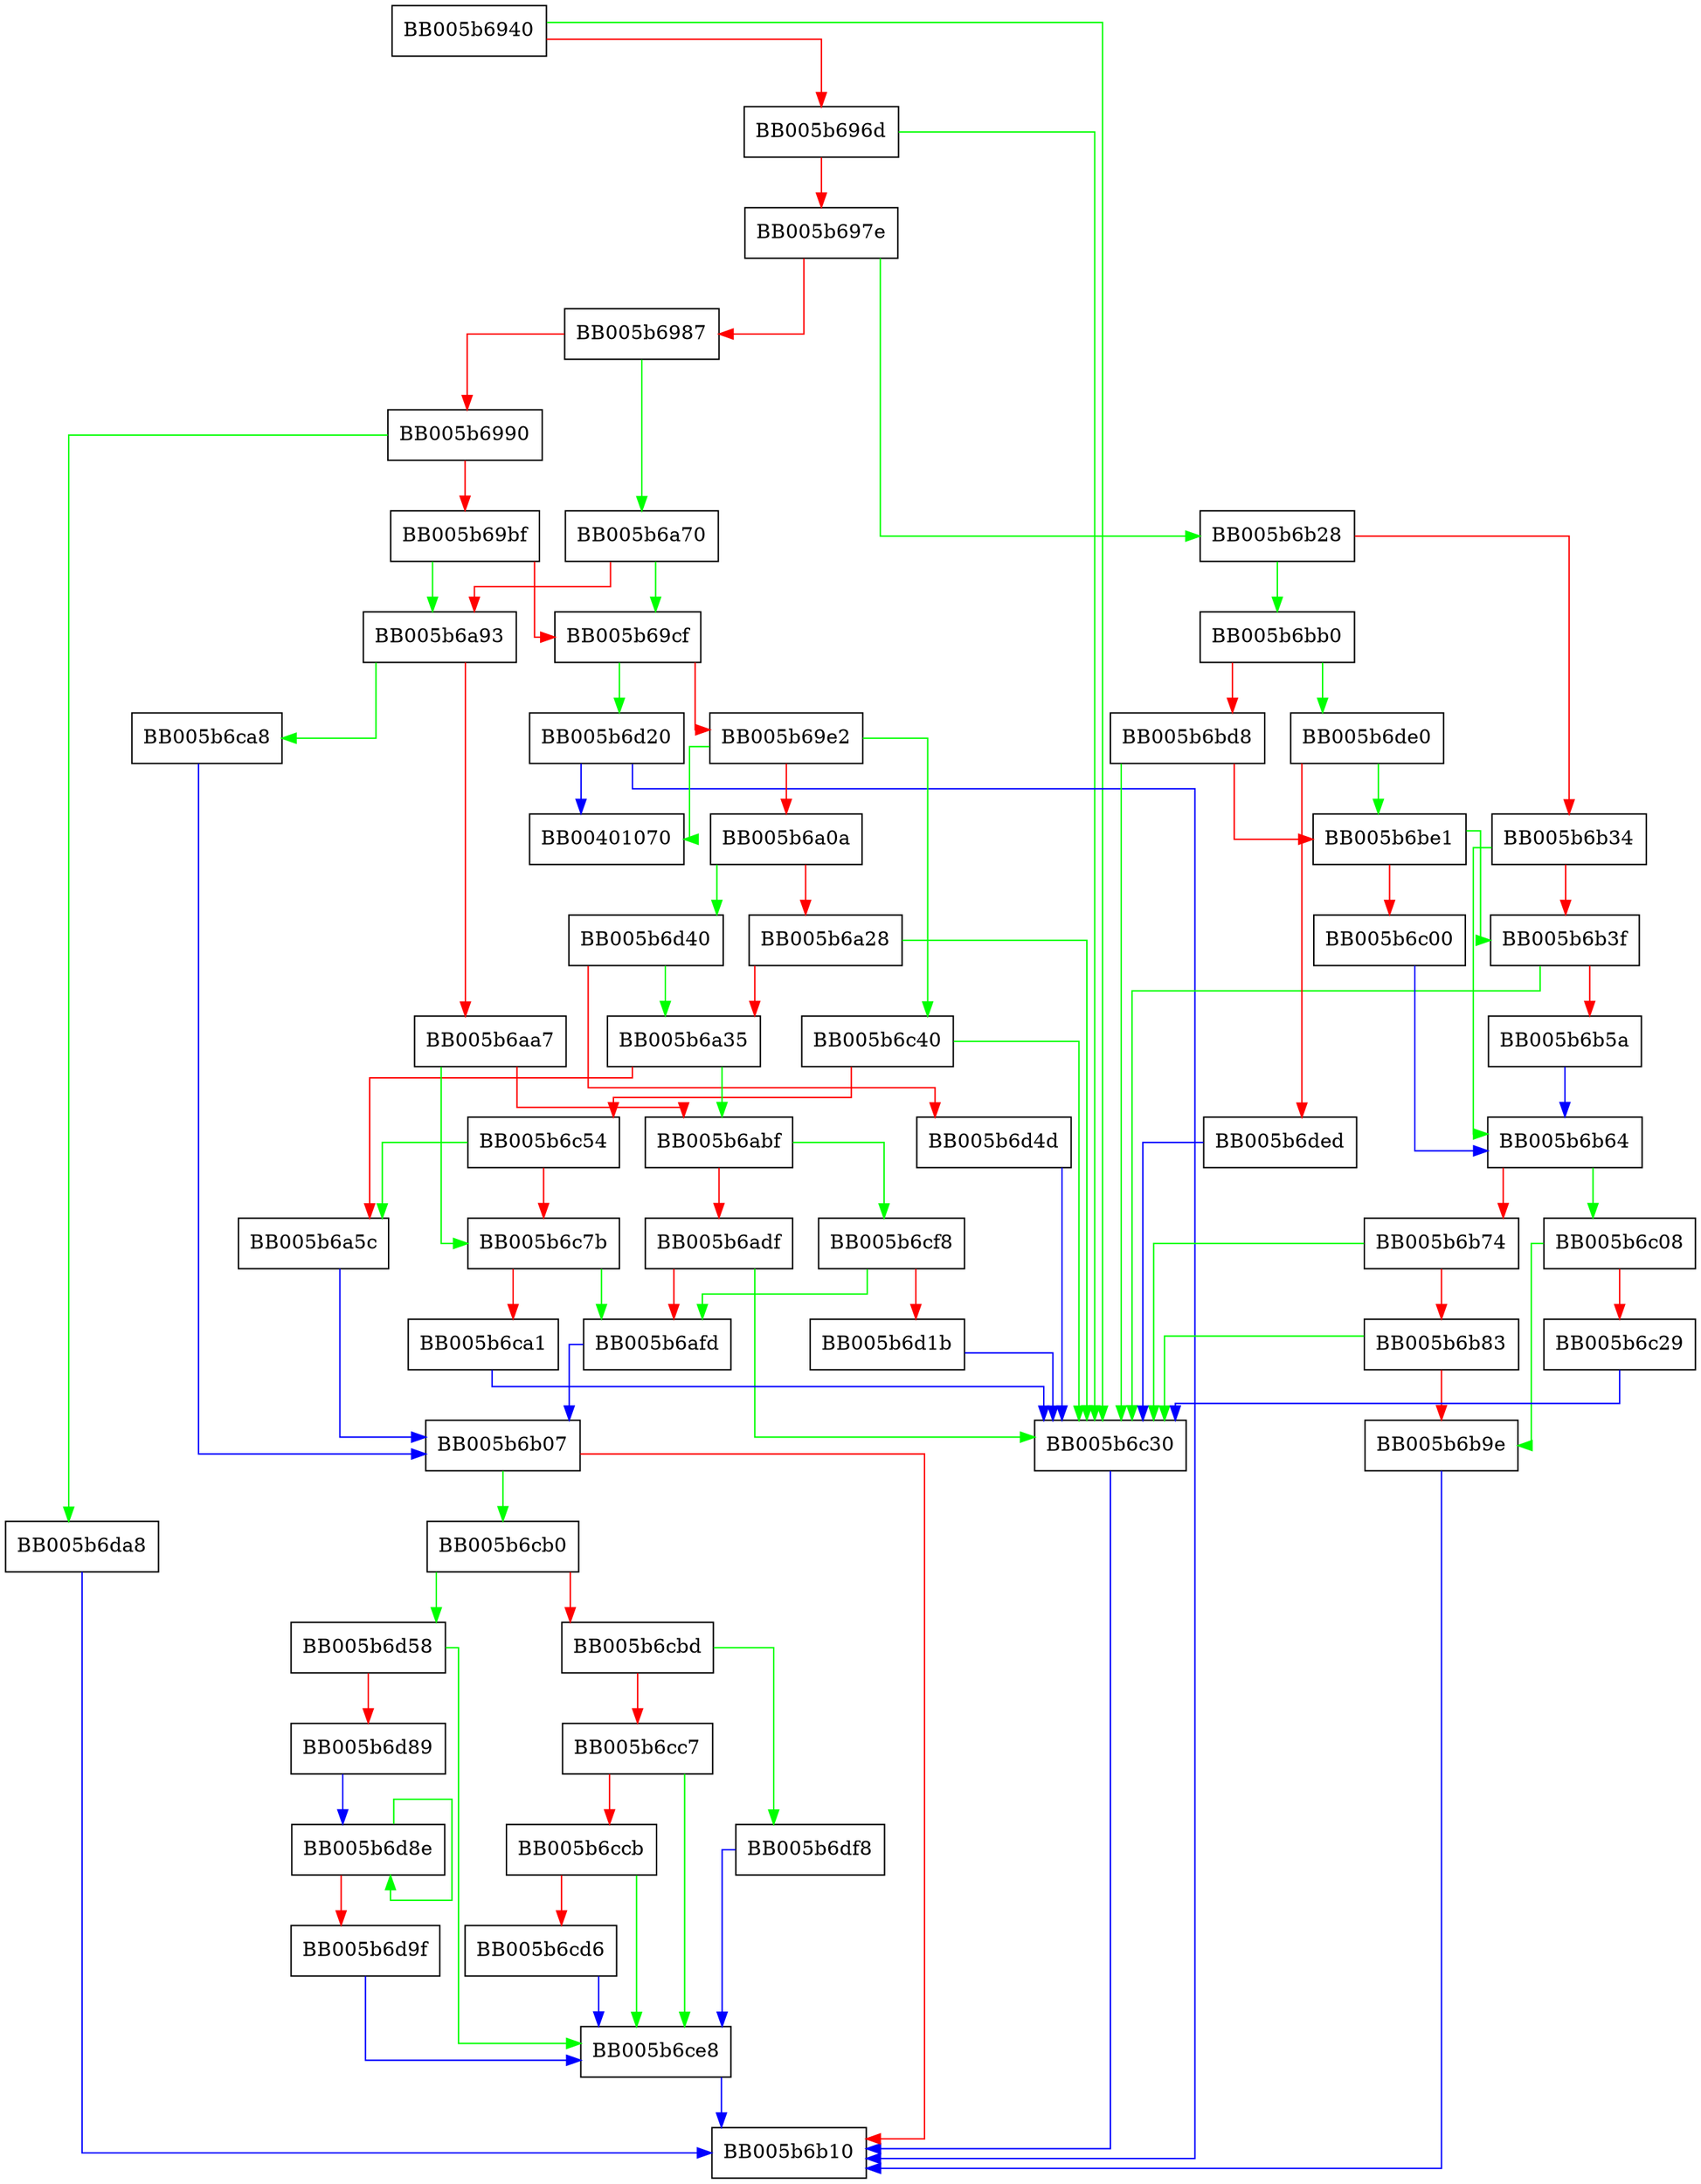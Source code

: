 digraph aes_ocb_cipher {
  node [shape="box"];
  graph [splines=ortho];
  BB005b6940 -> BB005b6c30 [color="green"];
  BB005b6940 -> BB005b696d [color="red"];
  BB005b696d -> BB005b6c30 [color="green"];
  BB005b696d -> BB005b697e [color="red"];
  BB005b697e -> BB005b6b28 [color="green"];
  BB005b697e -> BB005b6987 [color="red"];
  BB005b6987 -> BB005b6a70 [color="green"];
  BB005b6987 -> BB005b6990 [color="red"];
  BB005b6990 -> BB005b6da8 [color="green"];
  BB005b6990 -> BB005b69bf [color="red"];
  BB005b69bf -> BB005b6a93 [color="green"];
  BB005b69bf -> BB005b69cf [color="red"];
  BB005b69cf -> BB005b6d20 [color="green"];
  BB005b69cf -> BB005b69e2 [color="red"];
  BB005b69e2 -> BB00401070 [color="green"];
  BB005b69e2 -> BB005b6c40 [color="green"];
  BB005b69e2 -> BB005b6a0a [color="red"];
  BB005b6a0a -> BB005b6d40 [color="green"];
  BB005b6a0a -> BB005b6a28 [color="red"];
  BB005b6a28 -> BB005b6c30 [color="green"];
  BB005b6a28 -> BB005b6a35 [color="red"];
  BB005b6a35 -> BB005b6abf [color="green"];
  BB005b6a35 -> BB005b6a5c [color="red"];
  BB005b6a5c -> BB005b6b07 [color="blue"];
  BB005b6a70 -> BB005b69cf [color="green"];
  BB005b6a70 -> BB005b6a93 [color="red"];
  BB005b6a93 -> BB005b6ca8 [color="green"];
  BB005b6a93 -> BB005b6aa7 [color="red"];
  BB005b6aa7 -> BB005b6c7b [color="green"];
  BB005b6aa7 -> BB005b6abf [color="red"];
  BB005b6abf -> BB005b6cf8 [color="green"];
  BB005b6abf -> BB005b6adf [color="red"];
  BB005b6adf -> BB005b6c30 [color="green"];
  BB005b6adf -> BB005b6afd [color="red"];
  BB005b6afd -> BB005b6b07 [color="blue"];
  BB005b6b07 -> BB005b6cb0 [color="green"];
  BB005b6b07 -> BB005b6b10 [color="red"];
  BB005b6b28 -> BB005b6bb0 [color="green"];
  BB005b6b28 -> BB005b6b34 [color="red"];
  BB005b6b34 -> BB005b6b64 [color="green"];
  BB005b6b34 -> BB005b6b3f [color="red"];
  BB005b6b3f -> BB005b6c30 [color="green"];
  BB005b6b3f -> BB005b6b5a [color="red"];
  BB005b6b5a -> BB005b6b64 [color="blue"];
  BB005b6b64 -> BB005b6c08 [color="green"];
  BB005b6b64 -> BB005b6b74 [color="red"];
  BB005b6b74 -> BB005b6c30 [color="green"];
  BB005b6b74 -> BB005b6b83 [color="red"];
  BB005b6b83 -> BB005b6c30 [color="green"];
  BB005b6b83 -> BB005b6b9e [color="red"];
  BB005b6b9e -> BB005b6b10 [color="blue"];
  BB005b6bb0 -> BB005b6de0 [color="green"];
  BB005b6bb0 -> BB005b6bd8 [color="red"];
  BB005b6bd8 -> BB005b6c30 [color="green"];
  BB005b6bd8 -> BB005b6be1 [color="red"];
  BB005b6be1 -> BB005b6b3f [color="green"];
  BB005b6be1 -> BB005b6c00 [color="red"];
  BB005b6c00 -> BB005b6b64 [color="blue"];
  BB005b6c08 -> BB005b6b9e [color="green"];
  BB005b6c08 -> BB005b6c29 [color="red"];
  BB005b6c29 -> BB005b6c30 [color="blue"];
  BB005b6c30 -> BB005b6b10 [color="blue"];
  BB005b6c40 -> BB005b6c30 [color="green"];
  BB005b6c40 -> BB005b6c54 [color="red"];
  BB005b6c54 -> BB005b6a5c [color="green"];
  BB005b6c54 -> BB005b6c7b [color="red"];
  BB005b6c7b -> BB005b6afd [color="green"];
  BB005b6c7b -> BB005b6ca1 [color="red"];
  BB005b6ca1 -> BB005b6c30 [color="blue"];
  BB005b6ca8 -> BB005b6b07 [color="blue"];
  BB005b6cb0 -> BB005b6d58 [color="green"];
  BB005b6cb0 -> BB005b6cbd [color="red"];
  BB005b6cbd -> BB005b6df8 [color="green"];
  BB005b6cbd -> BB005b6cc7 [color="red"];
  BB005b6cc7 -> BB005b6ce8 [color="green"];
  BB005b6cc7 -> BB005b6ccb [color="red"];
  BB005b6ccb -> BB005b6ce8 [color="green"];
  BB005b6ccb -> BB005b6cd6 [color="red"];
  BB005b6cd6 -> BB005b6ce8 [color="blue"];
  BB005b6ce8 -> BB005b6b10 [color="blue"];
  BB005b6cf8 -> BB005b6afd [color="green"];
  BB005b6cf8 -> BB005b6d1b [color="red"];
  BB005b6d1b -> BB005b6c30 [color="blue"];
  BB005b6d20 -> BB00401070 [color="blue"];
  BB005b6d20 -> BB005b6b10 [color="blue"];
  BB005b6d40 -> BB005b6a35 [color="green"];
  BB005b6d40 -> BB005b6d4d [color="red"];
  BB005b6d4d -> BB005b6c30 [color="blue"];
  BB005b6d58 -> BB005b6ce8 [color="green"];
  BB005b6d58 -> BB005b6d89 [color="red"];
  BB005b6d89 -> BB005b6d8e [color="blue"];
  BB005b6d8e -> BB005b6d8e [color="green"];
  BB005b6d8e -> BB005b6d9f [color="red"];
  BB005b6d9f -> BB005b6ce8 [color="blue"];
  BB005b6da8 -> BB005b6b10 [color="blue"];
  BB005b6de0 -> BB005b6be1 [color="green"];
  BB005b6de0 -> BB005b6ded [color="red"];
  BB005b6ded -> BB005b6c30 [color="blue"];
  BB005b6df8 -> BB005b6ce8 [color="blue"];
}